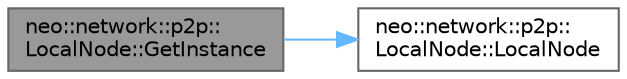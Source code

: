 digraph "neo::network::p2p::LocalNode::GetInstance"
{
 // LATEX_PDF_SIZE
  bgcolor="transparent";
  edge [fontname=Helvetica,fontsize=10,labelfontname=Helvetica,labelfontsize=10];
  node [fontname=Helvetica,fontsize=10,shape=box,height=0.2,width=0.4];
  rankdir="LR";
  Node1 [id="Node000001",label="neo::network::p2p::\lLocalNode::GetInstance",height=0.2,width=0.4,color="gray40", fillcolor="grey60", style="filled", fontcolor="black",tooltip="Gets the singleton instance of the LocalNode."];
  Node1 -> Node2 [id="edge1_Node000001_Node000002",color="steelblue1",style="solid",tooltip=" "];
  Node2 [id="Node000002",label="neo::network::p2p::\lLocalNode::LocalNode",height=0.2,width=0.4,color="grey40", fillcolor="white", style="filled",URL="$classneo_1_1network_1_1p2p_1_1_local_node.html#ae1bc10754038fc508c6698f565bf6a04",tooltip=" "];
}
